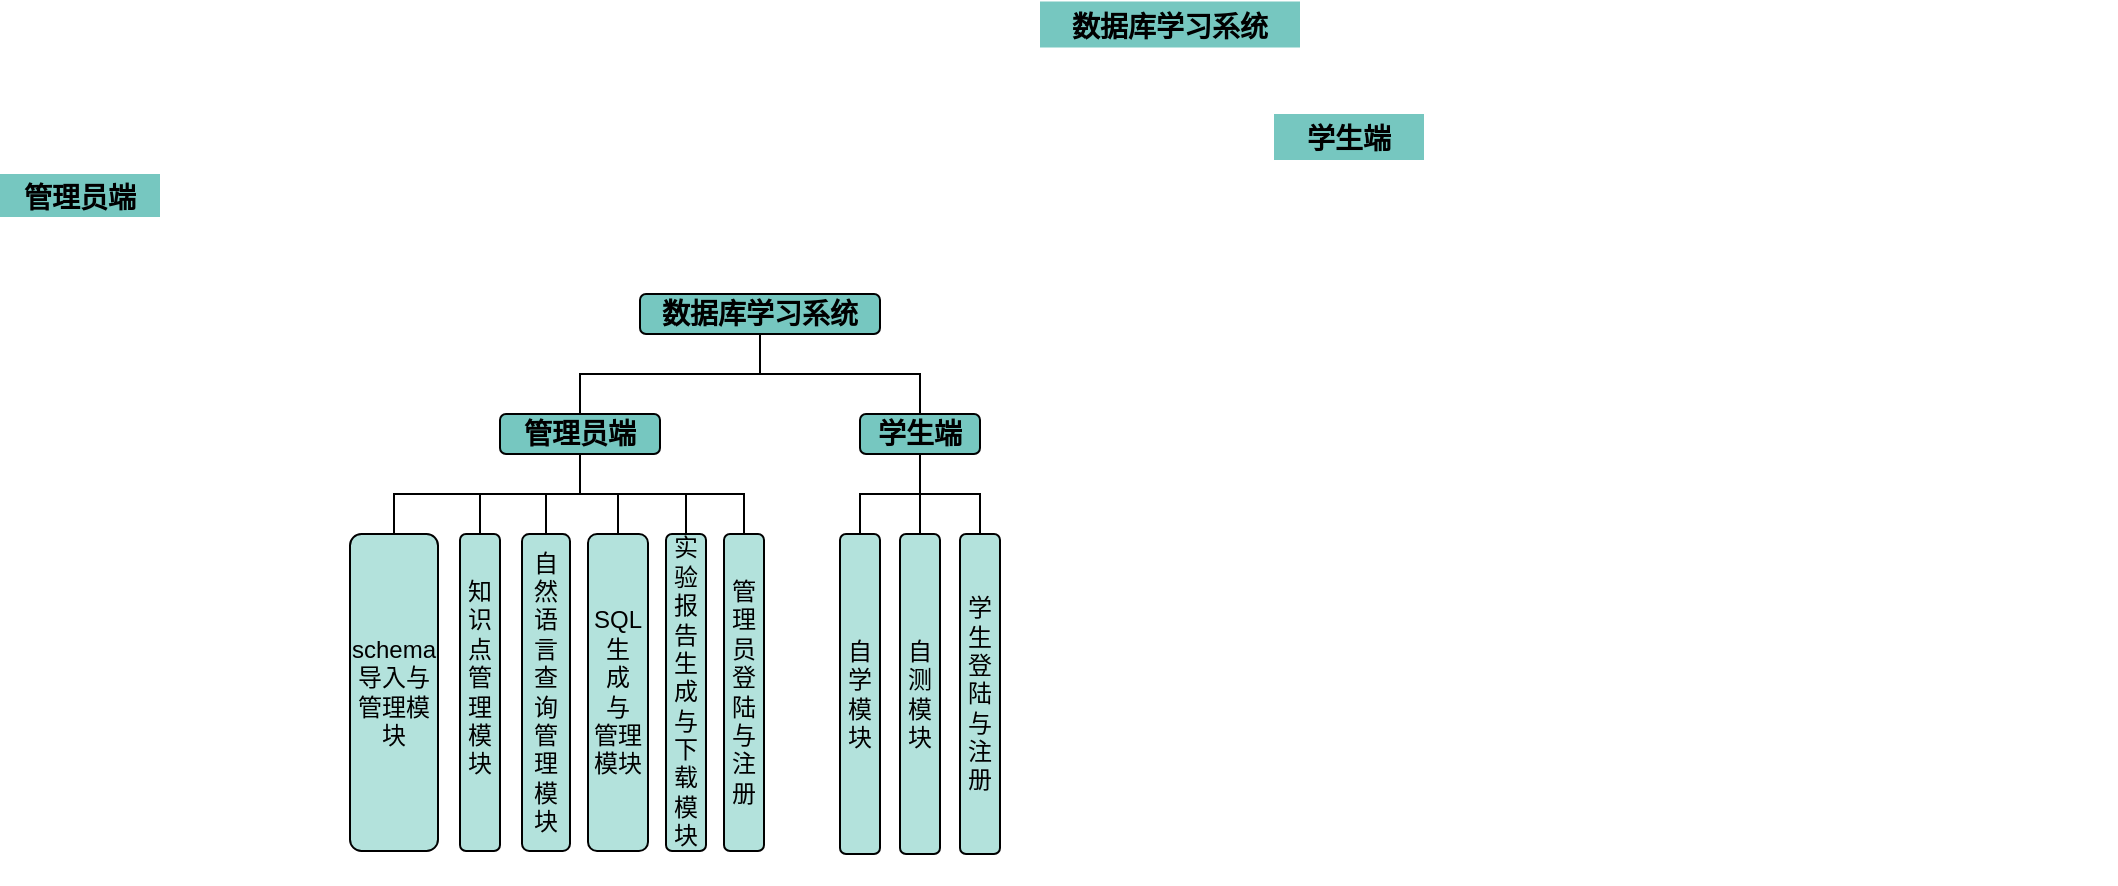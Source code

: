 <mxfile version="26.1.3">
  <diagram id="C5RBs43oDa-KdzZeNtuy" name="Page-1">
    <mxGraphModel dx="683" dy="421" grid="0" gridSize="10" guides="1" tooltips="1" connect="1" arrows="1" fold="1" page="1" pageScale="1" pageWidth="827" pageHeight="1169" background="none" math="0" shadow="0">
      <root>
        <mxCell id="WIyWlLk6GJQsqaUBKTNV-0" />
        <mxCell id="WIyWlLk6GJQsqaUBKTNV-1" parent="WIyWlLk6GJQsqaUBKTNV-0" />
        <mxCell id="w4PSEf6JW52mtWiH3uxk-0" value="数据库学习系统" style="swimlane;fontSize=14;fillColor=#76c7c0;strokeColor=none;" parent="WIyWlLk6GJQsqaUBKTNV-1" vertex="1">
          <mxGeometry x="710" y="23.75" width="130" height="441" as="geometry">
            <mxRectangle x="214" y="20" width="140" height="30" as="alternateBounds" />
          </mxGeometry>
        </mxCell>
        <mxCell id="w4PSEf6JW52mtWiH3uxk-14" value="" style="shape=image;verticalLabelPosition=bottom;labelBackgroundColor=default;verticalAlign=top;aspect=fixed;imageAspect=0;image=chrome-extension://ljfjnlcnpmabfcgcmffkmgainghokdpl/icons/icon-128.png;" parent="WIyWlLk6GJQsqaUBKTNV-1" vertex="1">
          <mxGeometry x="1120" y="150" width="128" height="128" as="geometry" />
        </mxCell>
        <mxCell id="w4PSEf6JW52mtWiH3uxk-15" value="" style="shape=image;verticalLabelPosition=bottom;labelBackgroundColor=default;verticalAlign=top;aspect=fixed;imageAspect=0;image=chrome-extension://ljfjnlcnpmabfcgcmffkmgainghokdpl/icons/icon-128.png;" parent="WIyWlLk6GJQsqaUBKTNV-1" vertex="1">
          <mxGeometry x="1120" y="200" width="128" height="128" as="geometry" />
        </mxCell>
        <mxCell id="w4PSEf6JW52mtWiH3uxk-9" value="学生端" style="swimlane;fontSize=14;fillColor=#76c7c0;strokeColor=none;" parent="WIyWlLk6GJQsqaUBKTNV-1" vertex="1">
          <mxGeometry x="827" y="80" width="75" height="30" as="geometry">
            <mxRectangle x="510" y="90" width="80" height="30" as="alternateBounds" />
          </mxGeometry>
        </mxCell>
        <mxCell id="w4PSEf6JW52mtWiH3uxk-1" value="管理员端" style="swimlane;fontSize=14;fillColor=#76c7c0;strokeColor=none;startSize=23;" parent="WIyWlLk6GJQsqaUBKTNV-1" vertex="1">
          <mxGeometry x="190" y="110" width="80" height="21.5" as="geometry">
            <mxRectangle x="640" y="78.5" width="100" height="30" as="alternateBounds" />
          </mxGeometry>
        </mxCell>
        <mxCell id="w4PSEf6JW52mtWiH3uxk-5" value="SQL&#xa;生&#xa;成&#xa;与&#xa;管理模块" style="rounded=1;fillColor=#b3e2dc;labelPosition=center;verticalLabelPosition=middle;align=center;verticalAlign=middle;horizontal=1;whiteSpace=wrap;" parent="WIyWlLk6GJQsqaUBKTNV-1" vertex="1">
          <mxGeometry x="484" y="290" width="30" height="158.5" as="geometry" />
        </mxCell>
        <mxCell id="w4PSEf6JW52mtWiH3uxk-6" value="实&#xa;验报告生成与下载模块" style="rounded=1;fillColor=#b3e2dc;labelPosition=center;verticalLabelPosition=middle;align=center;verticalAlign=middle;whiteSpace=wrap;" parent="WIyWlLk6GJQsqaUBKTNV-1" vertex="1">
          <mxGeometry x="523" y="290" width="20" height="158.5" as="geometry" />
        </mxCell>
        <mxCell id="w4PSEf6JW52mtWiH3uxk-13" value="知&#xa;识&#xa;点&#xa;管&#xa;理模块&#xa;" style="rounded=1;fillColor=#b3e2dc;verticalAlign=middle;align=center;horizontal=1;strokeColor=default;fontFamily=Helvetica;fontSize=12;fontColor=default;whiteSpace=wrap;" parent="WIyWlLk6GJQsqaUBKTNV-1" vertex="1">
          <mxGeometry x="420" y="290" width="20" height="158.5" as="geometry" />
        </mxCell>
        <mxCell id="w4PSEf6JW52mtWiH3uxk-2" value="schema&#xa;导入与&#xa;管理模块" style="rounded=1;fillColor=#b3e2dc;arcSize=13;direction=west;whiteSpace=wrap;" parent="WIyWlLk6GJQsqaUBKTNV-1" vertex="1">
          <mxGeometry x="365" y="290" width="44" height="158.5" as="geometry" />
        </mxCell>
        <mxCell id="w4PSEf6JW52mtWiH3uxk-7" value="管理员登陆与注册" style="rounded=1;fillColor=#b3e2dc;whiteSpace=wrap;" parent="WIyWlLk6GJQsqaUBKTNV-1" vertex="1">
          <mxGeometry x="552" y="290" width="20" height="158.5" as="geometry" />
        </mxCell>
        <mxCell id="w4PSEf6JW52mtWiH3uxk-4" value="自&#xa;然&#xa;语&#xa;言&#xa;查&#xa;询&#xa;管&#xa;理模块" style="rounded=1;fillColor=#b3e2dc;labelPosition=center;verticalLabelPosition=middle;align=center;verticalAlign=middle;whiteSpace=wrap;" parent="WIyWlLk6GJQsqaUBKTNV-1" vertex="1">
          <mxGeometry x="451" y="290" width="24" height="158.5" as="geometry" />
        </mxCell>
        <mxCell id="w4PSEf6JW52mtWiH3uxk-10" value="学生登陆与注册" style="rounded=1;fillColor=#b3e2dc;whiteSpace=wrap;" parent="WIyWlLk6GJQsqaUBKTNV-1" vertex="1">
          <mxGeometry x="670" y="290" width="20" height="160" as="geometry" />
        </mxCell>
        <mxCell id="w4PSEf6JW52mtWiH3uxk-12" value="自测模块" style="rounded=1;fillColor=#b3e2dc;whiteSpace=wrap;" parent="WIyWlLk6GJQsqaUBKTNV-1" vertex="1">
          <mxGeometry x="640" y="290" width="20" height="160" as="geometry" />
        </mxCell>
        <mxCell id="w4PSEf6JW52mtWiH3uxk-11" value="自学模块" style="rounded=1;fillColor=#b3e2dc;whiteSpace=wrap;" parent="WIyWlLk6GJQsqaUBKTNV-1" vertex="1">
          <mxGeometry x="610" y="290" width="20" height="160" as="geometry" />
        </mxCell>
        <mxCell id="WpwaMpj4U6LPXMMj7fIu-9" style="edgeStyle=orthogonalEdgeStyle;rounded=0;orthogonalLoop=1;jettySize=auto;html=1;exitX=0.5;exitY=1;exitDx=0;exitDy=0;entryX=0.5;entryY=1;entryDx=0;entryDy=0;endArrow=none;startFill=0;" edge="1" parent="WIyWlLk6GJQsqaUBKTNV-1" source="WpwaMpj4U6LPXMMj7fIu-2" target="w4PSEf6JW52mtWiH3uxk-2">
          <mxGeometry relative="1" as="geometry" />
        </mxCell>
        <mxCell id="WpwaMpj4U6LPXMMj7fIu-10" style="edgeStyle=orthogonalEdgeStyle;rounded=0;orthogonalLoop=1;jettySize=auto;html=1;exitX=0.5;exitY=1;exitDx=0;exitDy=0;strokeColor=default;align=center;verticalAlign=middle;fontFamily=Helvetica;fontSize=11;fontColor=default;labelBackgroundColor=default;startFill=0;endArrow=none;" edge="1" parent="WIyWlLk6GJQsqaUBKTNV-1" source="WpwaMpj4U6LPXMMj7fIu-2" target="w4PSEf6JW52mtWiH3uxk-13">
          <mxGeometry relative="1" as="geometry" />
        </mxCell>
        <mxCell id="WpwaMpj4U6LPXMMj7fIu-11" style="edgeStyle=orthogonalEdgeStyle;rounded=0;orthogonalLoop=1;jettySize=auto;html=1;exitX=0.5;exitY=1;exitDx=0;exitDy=0;entryX=0.5;entryY=0;entryDx=0;entryDy=0;strokeColor=default;align=center;verticalAlign=middle;fontFamily=Helvetica;fontSize=11;fontColor=default;labelBackgroundColor=default;startFill=0;endArrow=none;" edge="1" parent="WIyWlLk6GJQsqaUBKTNV-1" source="WpwaMpj4U6LPXMMj7fIu-2" target="w4PSEf6JW52mtWiH3uxk-4">
          <mxGeometry relative="1" as="geometry" />
        </mxCell>
        <mxCell id="WpwaMpj4U6LPXMMj7fIu-12" style="edgeStyle=orthogonalEdgeStyle;rounded=0;orthogonalLoop=1;jettySize=auto;html=1;exitX=0.5;exitY=1;exitDx=0;exitDy=0;strokeColor=default;align=center;verticalAlign=middle;fontFamily=Helvetica;fontSize=11;fontColor=default;labelBackgroundColor=default;startFill=0;endArrow=none;" edge="1" parent="WIyWlLk6GJQsqaUBKTNV-1" source="WpwaMpj4U6LPXMMj7fIu-2" target="w4PSEf6JW52mtWiH3uxk-5">
          <mxGeometry relative="1" as="geometry" />
        </mxCell>
        <mxCell id="WpwaMpj4U6LPXMMj7fIu-13" style="edgeStyle=orthogonalEdgeStyle;rounded=0;orthogonalLoop=1;jettySize=auto;html=1;exitX=0.5;exitY=1;exitDx=0;exitDy=0;strokeColor=default;align=center;verticalAlign=middle;fontFamily=Helvetica;fontSize=11;fontColor=default;labelBackgroundColor=default;startFill=0;endArrow=none;" edge="1" parent="WIyWlLk6GJQsqaUBKTNV-1" source="WpwaMpj4U6LPXMMj7fIu-2" target="w4PSEf6JW52mtWiH3uxk-6">
          <mxGeometry relative="1" as="geometry" />
        </mxCell>
        <mxCell id="WpwaMpj4U6LPXMMj7fIu-14" style="edgeStyle=orthogonalEdgeStyle;rounded=0;orthogonalLoop=1;jettySize=auto;html=1;exitX=0.5;exitY=1;exitDx=0;exitDy=0;strokeColor=default;align=center;verticalAlign=middle;fontFamily=Helvetica;fontSize=11;fontColor=default;labelBackgroundColor=default;startFill=0;endArrow=none;" edge="1" parent="WIyWlLk6GJQsqaUBKTNV-1" source="WpwaMpj4U6LPXMMj7fIu-2" target="w4PSEf6JW52mtWiH3uxk-7">
          <mxGeometry relative="1" as="geometry" />
        </mxCell>
        <mxCell id="WpwaMpj4U6LPXMMj7fIu-2" value="管理员端" style="rounded=1;whiteSpace=wrap;html=1;align=center;verticalAlign=middle;fontFamily=Helvetica;fontSize=14;fontColor=default;fontStyle=1;fillColor=#76c7c0;" vertex="1" parent="WIyWlLk6GJQsqaUBKTNV-1">
          <mxGeometry x="440" y="230" width="80" height="20" as="geometry" />
        </mxCell>
        <mxCell id="WpwaMpj4U6LPXMMj7fIu-15" style="edgeStyle=orthogonalEdgeStyle;rounded=0;orthogonalLoop=1;jettySize=auto;html=1;exitX=0.5;exitY=1;exitDx=0;exitDy=0;entryX=0.5;entryY=0;entryDx=0;entryDy=0;strokeColor=default;align=center;verticalAlign=middle;fontFamily=Helvetica;fontSize=11;fontColor=default;labelBackgroundColor=default;startFill=0;endArrow=none;" edge="1" parent="WIyWlLk6GJQsqaUBKTNV-1" source="WpwaMpj4U6LPXMMj7fIu-3" target="w4PSEf6JW52mtWiH3uxk-12">
          <mxGeometry relative="1" as="geometry" />
        </mxCell>
        <mxCell id="WpwaMpj4U6LPXMMj7fIu-16" style="edgeStyle=orthogonalEdgeStyle;rounded=0;orthogonalLoop=1;jettySize=auto;html=1;exitX=0.5;exitY=1;exitDx=0;exitDy=0;entryX=0.5;entryY=0;entryDx=0;entryDy=0;strokeColor=default;align=center;verticalAlign=middle;fontFamily=Helvetica;fontSize=11;fontColor=default;labelBackgroundColor=default;startFill=0;endArrow=none;" edge="1" parent="WIyWlLk6GJQsqaUBKTNV-1" source="WpwaMpj4U6LPXMMj7fIu-3" target="w4PSEf6JW52mtWiH3uxk-11">
          <mxGeometry relative="1" as="geometry" />
        </mxCell>
        <mxCell id="WpwaMpj4U6LPXMMj7fIu-17" style="edgeStyle=orthogonalEdgeStyle;rounded=0;orthogonalLoop=1;jettySize=auto;html=1;exitX=0.5;exitY=1;exitDx=0;exitDy=0;entryX=0.5;entryY=0;entryDx=0;entryDy=0;strokeColor=default;align=center;verticalAlign=middle;fontFamily=Helvetica;fontSize=11;fontColor=default;labelBackgroundColor=default;startFill=0;endArrow=none;" edge="1" parent="WIyWlLk6GJQsqaUBKTNV-1" source="WpwaMpj4U6LPXMMj7fIu-3" target="w4PSEf6JW52mtWiH3uxk-10">
          <mxGeometry relative="1" as="geometry" />
        </mxCell>
        <mxCell id="WpwaMpj4U6LPXMMj7fIu-3" value="学生端" style="rounded=1;whiteSpace=wrap;html=1;align=center;verticalAlign=middle;fontFamily=Helvetica;fontSize=14;fontColor=default;fontStyle=1;fillColor=#76c7c0;" vertex="1" parent="WIyWlLk6GJQsqaUBKTNV-1">
          <mxGeometry x="620" y="230" width="60" height="20" as="geometry" />
        </mxCell>
        <mxCell id="WpwaMpj4U6LPXMMj7fIu-6" style="edgeStyle=orthogonalEdgeStyle;rounded=0;orthogonalLoop=1;jettySize=auto;html=1;exitX=0.5;exitY=1;exitDx=0;exitDy=0;endArrow=none;startFill=0;" edge="1" parent="WIyWlLk6GJQsqaUBKTNV-1" source="WpwaMpj4U6LPXMMj7fIu-4" target="WpwaMpj4U6LPXMMj7fIu-2">
          <mxGeometry relative="1" as="geometry" />
        </mxCell>
        <mxCell id="WpwaMpj4U6LPXMMj7fIu-8" style="edgeStyle=orthogonalEdgeStyle;rounded=0;orthogonalLoop=1;jettySize=auto;html=1;exitX=0.5;exitY=1;exitDx=0;exitDy=0;entryX=0.5;entryY=0;entryDx=0;entryDy=0;endArrow=none;startFill=0;" edge="1" parent="WIyWlLk6GJQsqaUBKTNV-1" source="WpwaMpj4U6LPXMMj7fIu-4" target="WpwaMpj4U6LPXMMj7fIu-3">
          <mxGeometry relative="1" as="geometry" />
        </mxCell>
        <mxCell id="WpwaMpj4U6LPXMMj7fIu-4" value="数据库学习系统" style="rounded=1;whiteSpace=wrap;html=1;align=center;verticalAlign=middle;fontFamily=Helvetica;fontSize=14;fontColor=default;fontStyle=1;fillColor=#76c7c0;" vertex="1" parent="WIyWlLk6GJQsqaUBKTNV-1">
          <mxGeometry x="510" y="170" width="120" height="20" as="geometry" />
        </mxCell>
      </root>
    </mxGraphModel>
  </diagram>
</mxfile>
